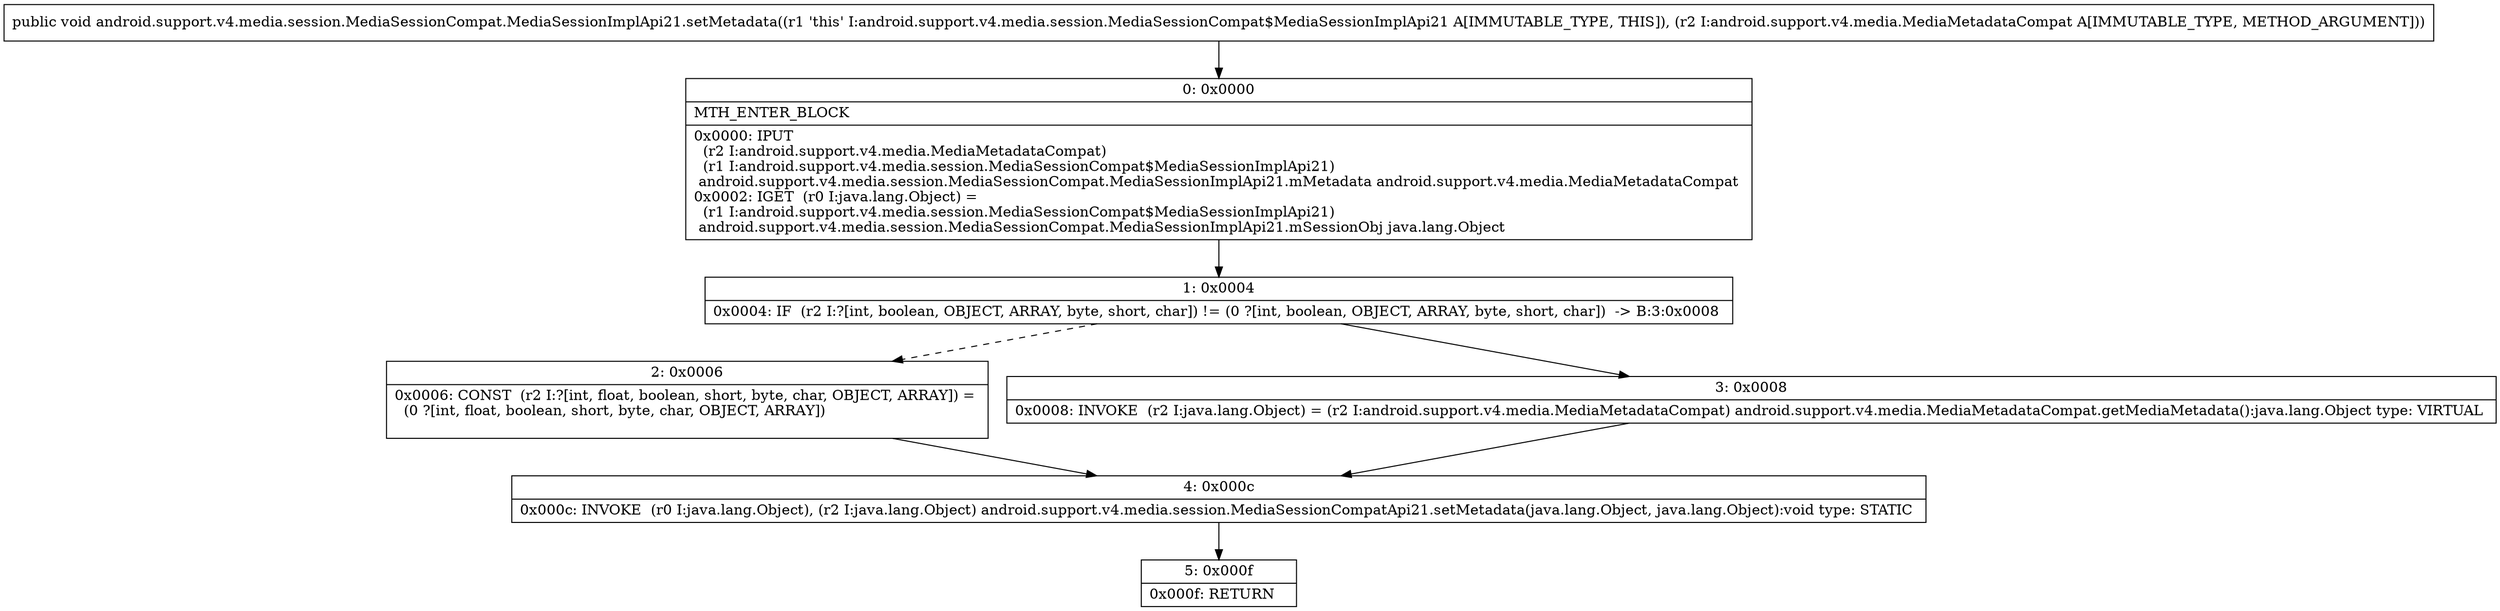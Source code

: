 digraph "CFG forandroid.support.v4.media.session.MediaSessionCompat.MediaSessionImplApi21.setMetadata(Landroid\/support\/v4\/media\/MediaMetadataCompat;)V" {
Node_0 [shape=record,label="{0\:\ 0x0000|MTH_ENTER_BLOCK\l|0x0000: IPUT  \l  (r2 I:android.support.v4.media.MediaMetadataCompat)\l  (r1 I:android.support.v4.media.session.MediaSessionCompat$MediaSessionImplApi21)\l android.support.v4.media.session.MediaSessionCompat.MediaSessionImplApi21.mMetadata android.support.v4.media.MediaMetadataCompat \l0x0002: IGET  (r0 I:java.lang.Object) = \l  (r1 I:android.support.v4.media.session.MediaSessionCompat$MediaSessionImplApi21)\l android.support.v4.media.session.MediaSessionCompat.MediaSessionImplApi21.mSessionObj java.lang.Object \l}"];
Node_1 [shape=record,label="{1\:\ 0x0004|0x0004: IF  (r2 I:?[int, boolean, OBJECT, ARRAY, byte, short, char]) != (0 ?[int, boolean, OBJECT, ARRAY, byte, short, char])  \-\> B:3:0x0008 \l}"];
Node_2 [shape=record,label="{2\:\ 0x0006|0x0006: CONST  (r2 I:?[int, float, boolean, short, byte, char, OBJECT, ARRAY]) = \l  (0 ?[int, float, boolean, short, byte, char, OBJECT, ARRAY])\l \l}"];
Node_3 [shape=record,label="{3\:\ 0x0008|0x0008: INVOKE  (r2 I:java.lang.Object) = (r2 I:android.support.v4.media.MediaMetadataCompat) android.support.v4.media.MediaMetadataCompat.getMediaMetadata():java.lang.Object type: VIRTUAL \l}"];
Node_4 [shape=record,label="{4\:\ 0x000c|0x000c: INVOKE  (r0 I:java.lang.Object), (r2 I:java.lang.Object) android.support.v4.media.session.MediaSessionCompatApi21.setMetadata(java.lang.Object, java.lang.Object):void type: STATIC \l}"];
Node_5 [shape=record,label="{5\:\ 0x000f|0x000f: RETURN   \l}"];
MethodNode[shape=record,label="{public void android.support.v4.media.session.MediaSessionCompat.MediaSessionImplApi21.setMetadata((r1 'this' I:android.support.v4.media.session.MediaSessionCompat$MediaSessionImplApi21 A[IMMUTABLE_TYPE, THIS]), (r2 I:android.support.v4.media.MediaMetadataCompat A[IMMUTABLE_TYPE, METHOD_ARGUMENT])) }"];
MethodNode -> Node_0;
Node_0 -> Node_1;
Node_1 -> Node_2[style=dashed];
Node_1 -> Node_3;
Node_2 -> Node_4;
Node_3 -> Node_4;
Node_4 -> Node_5;
}

